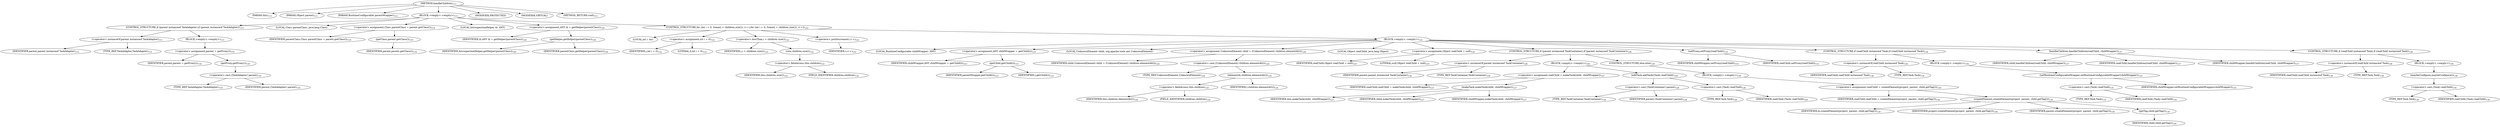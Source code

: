 digraph "handleChildren" {  
"137" [label = <(METHOD,handleChildren)<SUB>111</SUB>> ]
"11" [label = <(PARAM,this)<SUB>111</SUB>> ]
"138" [label = <(PARAM,Object parent)<SUB>111</SUB>> ]
"139" [label = <(PARAM,RuntimeConfigurable parentWrapper)<SUB>112</SUB>> ]
"140" [label = <(BLOCK,&lt;empty&gt;,&lt;empty&gt;)<SUB>113</SUB>> ]
"141" [label = <(CONTROL_STRUCTURE,if (parent instanceof TaskAdapter),if (parent instanceof TaskAdapter))<SUB>115</SUB>> ]
"142" [label = <(&lt;operator&gt;.instanceOf,parent instanceof TaskAdapter)<SUB>115</SUB>> ]
"143" [label = <(IDENTIFIER,parent,parent instanceof TaskAdapter)<SUB>115</SUB>> ]
"144" [label = <(TYPE_REF,TaskAdapter,TaskAdapter)<SUB>115</SUB>> ]
"145" [label = <(BLOCK,&lt;empty&gt;,&lt;empty&gt;)<SUB>115</SUB>> ]
"146" [label = <(&lt;operator&gt;.assignment,parent = getProxy())<SUB>116</SUB>> ]
"147" [label = <(IDENTIFIER,parent,parent = getProxy())<SUB>116</SUB>> ]
"148" [label = <(getProxy,getProxy())<SUB>116</SUB>> ]
"149" [label = <(&lt;operator&gt;.cast,(TaskAdapter) parent)<SUB>116</SUB>> ]
"150" [label = <(TYPE_REF,TaskAdapter,TaskAdapter)<SUB>116</SUB>> ]
"151" [label = <(IDENTIFIER,parent,(TaskAdapter) parent)<SUB>116</SUB>> ]
"152" [label = <(LOCAL,Class parentClass: java.lang.Class)> ]
"153" [label = <(&lt;operator&gt;.assignment,Class parentClass = parent.getClass())<SUB>119</SUB>> ]
"154" [label = <(IDENTIFIER,parentClass,Class parentClass = parent.getClass())<SUB>119</SUB>> ]
"155" [label = <(getClass,parent.getClass())<SUB>119</SUB>> ]
"156" [label = <(IDENTIFIER,parent,parent.getClass())<SUB>119</SUB>> ]
"157" [label = <(LOCAL,IntrospectionHelper ih: ANY)> ]
"158" [label = <(&lt;operator&gt;.assignment,ANY ih = getHelper(parentClass))<SUB>120</SUB>> ]
"159" [label = <(IDENTIFIER,ih,ANY ih = getHelper(parentClass))<SUB>120</SUB>> ]
"160" [label = <(getHelper,getHelper(parentClass))<SUB>120</SUB>> ]
"161" [label = <(IDENTIFIER,IntrospectionHelper,getHelper(parentClass))<SUB>120</SUB>> ]
"162" [label = <(IDENTIFIER,parentClass,getHelper(parentClass))<SUB>120</SUB>> ]
"163" [label = <(CONTROL_STRUCTURE,for (int i = 0; Some(i &lt; children.size()); i++),for (int i = 0; Some(i &lt; children.size()); i++))<SUB>122</SUB>> ]
"164" [label = <(LOCAL,int i: int)> ]
"165" [label = <(&lt;operator&gt;.assignment,int i = 0)<SUB>122</SUB>> ]
"166" [label = <(IDENTIFIER,i,int i = 0)<SUB>122</SUB>> ]
"167" [label = <(LITERAL,0,int i = 0)<SUB>122</SUB>> ]
"168" [label = <(&lt;operator&gt;.lessThan,i &lt; children.size())<SUB>122</SUB>> ]
"169" [label = <(IDENTIFIER,i,i &lt; children.size())<SUB>122</SUB>> ]
"170" [label = <(size,children.size())<SUB>122</SUB>> ]
"171" [label = <(&lt;operator&gt;.fieldAccess,this.children)<SUB>122</SUB>> ]
"172" [label = <(IDENTIFIER,this,children.size())<SUB>122</SUB>> ]
"173" [label = <(FIELD_IDENTIFIER,children,children)<SUB>122</SUB>> ]
"174" [label = <(&lt;operator&gt;.postIncrement,i++)<SUB>122</SUB>> ]
"175" [label = <(IDENTIFIER,i,i++)<SUB>122</SUB>> ]
"176" [label = <(BLOCK,&lt;empty&gt;,&lt;empty&gt;)<SUB>122</SUB>> ]
"177" [label = <(LOCAL,RuntimeConfigurable childWrapper: ANY)> ]
"178" [label = <(&lt;operator&gt;.assignment,ANY childWrapper = getChild(i))<SUB>123</SUB>> ]
"179" [label = <(IDENTIFIER,childWrapper,ANY childWrapper = getChild(i))<SUB>123</SUB>> ]
"180" [label = <(getChild,getChild(i))<SUB>123</SUB>> ]
"181" [label = <(IDENTIFIER,parentWrapper,getChild(i))<SUB>123</SUB>> ]
"182" [label = <(IDENTIFIER,i,getChild(i))<SUB>123</SUB>> ]
"183" [label = <(LOCAL,UnknownElement child: org.apache.tools.ant.UnknownElement)> ]
"184" [label = <(&lt;operator&gt;.assignment,UnknownElement child = (UnknownElement) children.elementAt(i))<SUB>124</SUB>> ]
"185" [label = <(IDENTIFIER,child,UnknownElement child = (UnknownElement) children.elementAt(i))<SUB>124</SUB>> ]
"186" [label = <(&lt;operator&gt;.cast,(UnknownElement) children.elementAt(i))<SUB>124</SUB>> ]
"187" [label = <(TYPE_REF,UnknownElement,UnknownElement)<SUB>124</SUB>> ]
"188" [label = <(elementAt,children.elementAt(i))<SUB>124</SUB>> ]
"189" [label = <(&lt;operator&gt;.fieldAccess,this.children)<SUB>124</SUB>> ]
"190" [label = <(IDENTIFIER,this,children.elementAt(i))<SUB>124</SUB>> ]
"191" [label = <(FIELD_IDENTIFIER,children,children)<SUB>124</SUB>> ]
"192" [label = <(IDENTIFIER,i,children.elementAt(i))<SUB>124</SUB>> ]
"193" [label = <(LOCAL,Object realChild: java.lang.Object)> ]
"194" [label = <(&lt;operator&gt;.assignment,Object realChild = null)<SUB>125</SUB>> ]
"195" [label = <(IDENTIFIER,realChild,Object realChild = null)<SUB>125</SUB>> ]
"196" [label = <(LITERAL,null,Object realChild = null)<SUB>125</SUB>> ]
"197" [label = <(CONTROL_STRUCTURE,if (parent instanceof TaskContainer),if (parent instanceof TaskContainer))<SUB>126</SUB>> ]
"198" [label = <(&lt;operator&gt;.instanceOf,parent instanceof TaskContainer)<SUB>126</SUB>> ]
"199" [label = <(IDENTIFIER,parent,parent instanceof TaskContainer)<SUB>126</SUB>> ]
"200" [label = <(TYPE_REF,TaskContainer,TaskContainer)<SUB>126</SUB>> ]
"201" [label = <(BLOCK,&lt;empty&gt;,&lt;empty&gt;)<SUB>126</SUB>> ]
"202" [label = <(&lt;operator&gt;.assignment,realChild = makeTask(child, childWrapper))<SUB>127</SUB>> ]
"203" [label = <(IDENTIFIER,realChild,realChild = makeTask(child, childWrapper))<SUB>127</SUB>> ]
"204" [label = <(makeTask,makeTask(child, childWrapper))<SUB>127</SUB>> ]
"10" [label = <(IDENTIFIER,this,makeTask(child, childWrapper))<SUB>127</SUB>> ]
"205" [label = <(IDENTIFIER,child,makeTask(child, childWrapper))<SUB>127</SUB>> ]
"206" [label = <(IDENTIFIER,childWrapper,makeTask(child, childWrapper))<SUB>127</SUB>> ]
"207" [label = <(addTask,addTask((Task) realChild))<SUB>128</SUB>> ]
"208" [label = <(&lt;operator&gt;.cast,(TaskContainer) parent)<SUB>128</SUB>> ]
"209" [label = <(TYPE_REF,TaskContainer,TaskContainer)<SUB>128</SUB>> ]
"210" [label = <(IDENTIFIER,parent,(TaskContainer) parent)<SUB>128</SUB>> ]
"211" [label = <(&lt;operator&gt;.cast,(Task) realChild)<SUB>128</SUB>> ]
"212" [label = <(TYPE_REF,Task,Task)<SUB>128</SUB>> ]
"213" [label = <(IDENTIFIER,realChild,(Task) realChild)<SUB>128</SUB>> ]
"214" [label = <(CONTROL_STRUCTURE,else,else)<SUB>129</SUB>> ]
"215" [label = <(BLOCK,&lt;empty&gt;,&lt;empty&gt;)<SUB>129</SUB>> ]
"216" [label = <(&lt;operator&gt;.assignment,realChild = createElement(project, parent, child.getTag()))<SUB>130</SUB>> ]
"217" [label = <(IDENTIFIER,realChild,realChild = createElement(project, parent, child.getTag()))<SUB>130</SUB>> ]
"218" [label = <(createElement,createElement(project, parent, child.getTag()))<SUB>130</SUB>> ]
"219" [label = <(IDENTIFIER,ih,createElement(project, parent, child.getTag()))<SUB>130</SUB>> ]
"220" [label = <(IDENTIFIER,project,createElement(project, parent, child.getTag()))<SUB>130</SUB>> ]
"221" [label = <(IDENTIFIER,parent,createElement(project, parent, child.getTag()))<SUB>130</SUB>> ]
"222" [label = <(getTag,child.getTag())<SUB>130</SUB>> ]
"223" [label = <(IDENTIFIER,child,child.getTag())<SUB>130</SUB>> ]
"224" [label = <(setProxy,setProxy(realChild))<SUB>133</SUB>> ]
"225" [label = <(IDENTIFIER,childWrapper,setProxy(realChild))<SUB>133</SUB>> ]
"226" [label = <(IDENTIFIER,realChild,setProxy(realChild))<SUB>133</SUB>> ]
"227" [label = <(CONTROL_STRUCTURE,if (realChild instanceof Task),if (realChild instanceof Task))<SUB>134</SUB>> ]
"228" [label = <(&lt;operator&gt;.instanceOf,realChild instanceof Task)<SUB>134</SUB>> ]
"229" [label = <(IDENTIFIER,realChild,realChild instanceof Task)<SUB>134</SUB>> ]
"230" [label = <(TYPE_REF,Task,Task)<SUB>134</SUB>> ]
"231" [label = <(BLOCK,&lt;empty&gt;,&lt;empty&gt;)<SUB>134</SUB>> ]
"232" [label = <(setRuntimeConfigurableWrapper,setRuntimeConfigurableWrapper(childWrapper))<SUB>135</SUB>> ]
"233" [label = <(&lt;operator&gt;.cast,(Task) realChild)<SUB>135</SUB>> ]
"234" [label = <(TYPE_REF,Task,Task)<SUB>135</SUB>> ]
"235" [label = <(IDENTIFIER,realChild,(Task) realChild)<SUB>135</SUB>> ]
"236" [label = <(IDENTIFIER,childWrapper,setRuntimeConfigurableWrapper(childWrapper))<SUB>135</SUB>> ]
"237" [label = <(handleChildren,handleChildren(realChild, childWrapper))<SUB>137</SUB>> ]
"238" [label = <(IDENTIFIER,child,handleChildren(realChild, childWrapper))<SUB>137</SUB>> ]
"239" [label = <(IDENTIFIER,realChild,handleChildren(realChild, childWrapper))<SUB>137</SUB>> ]
"240" [label = <(IDENTIFIER,childWrapper,handleChildren(realChild, childWrapper))<SUB>137</SUB>> ]
"241" [label = <(CONTROL_STRUCTURE,if (realChild instanceof Task),if (realChild instanceof Task))<SUB>138</SUB>> ]
"242" [label = <(&lt;operator&gt;.instanceOf,realChild instanceof Task)<SUB>138</SUB>> ]
"243" [label = <(IDENTIFIER,realChild,realChild instanceof Task)<SUB>138</SUB>> ]
"244" [label = <(TYPE_REF,Task,Task)<SUB>138</SUB>> ]
"245" [label = <(BLOCK,&lt;empty&gt;,&lt;empty&gt;)<SUB>138</SUB>> ]
"246" [label = <(maybeConfigure,maybeConfigure())<SUB>139</SUB>> ]
"247" [label = <(&lt;operator&gt;.cast,(Task) realChild)<SUB>139</SUB>> ]
"248" [label = <(TYPE_REF,Task,Task)<SUB>139</SUB>> ]
"249" [label = <(IDENTIFIER,realChild,(Task) realChild)<SUB>139</SUB>> ]
"250" [label = <(MODIFIER,PROTECTED)> ]
"251" [label = <(MODIFIER,VIRTUAL)> ]
"252" [label = <(METHOD_RETURN,void)<SUB>111</SUB>> ]
  "137" -> "11" 
  "137" -> "138" 
  "137" -> "139" 
  "137" -> "140" 
  "137" -> "250" 
  "137" -> "251" 
  "137" -> "252" 
  "140" -> "141" 
  "140" -> "152" 
  "140" -> "153" 
  "140" -> "157" 
  "140" -> "158" 
  "140" -> "163" 
  "141" -> "142" 
  "141" -> "145" 
  "142" -> "143" 
  "142" -> "144" 
  "145" -> "146" 
  "146" -> "147" 
  "146" -> "148" 
  "148" -> "149" 
  "149" -> "150" 
  "149" -> "151" 
  "153" -> "154" 
  "153" -> "155" 
  "155" -> "156" 
  "158" -> "159" 
  "158" -> "160" 
  "160" -> "161" 
  "160" -> "162" 
  "163" -> "164" 
  "163" -> "165" 
  "163" -> "168" 
  "163" -> "174" 
  "163" -> "176" 
  "165" -> "166" 
  "165" -> "167" 
  "168" -> "169" 
  "168" -> "170" 
  "170" -> "171" 
  "171" -> "172" 
  "171" -> "173" 
  "174" -> "175" 
  "176" -> "177" 
  "176" -> "178" 
  "176" -> "183" 
  "176" -> "184" 
  "176" -> "193" 
  "176" -> "194" 
  "176" -> "197" 
  "176" -> "224" 
  "176" -> "227" 
  "176" -> "237" 
  "176" -> "241" 
  "178" -> "179" 
  "178" -> "180" 
  "180" -> "181" 
  "180" -> "182" 
  "184" -> "185" 
  "184" -> "186" 
  "186" -> "187" 
  "186" -> "188" 
  "188" -> "189" 
  "188" -> "192" 
  "189" -> "190" 
  "189" -> "191" 
  "194" -> "195" 
  "194" -> "196" 
  "197" -> "198" 
  "197" -> "201" 
  "197" -> "214" 
  "198" -> "199" 
  "198" -> "200" 
  "201" -> "202" 
  "201" -> "207" 
  "202" -> "203" 
  "202" -> "204" 
  "204" -> "10" 
  "204" -> "205" 
  "204" -> "206" 
  "207" -> "208" 
  "207" -> "211" 
  "208" -> "209" 
  "208" -> "210" 
  "211" -> "212" 
  "211" -> "213" 
  "214" -> "215" 
  "215" -> "216" 
  "216" -> "217" 
  "216" -> "218" 
  "218" -> "219" 
  "218" -> "220" 
  "218" -> "221" 
  "218" -> "222" 
  "222" -> "223" 
  "224" -> "225" 
  "224" -> "226" 
  "227" -> "228" 
  "227" -> "231" 
  "228" -> "229" 
  "228" -> "230" 
  "231" -> "232" 
  "232" -> "233" 
  "232" -> "236" 
  "233" -> "234" 
  "233" -> "235" 
  "237" -> "238" 
  "237" -> "239" 
  "237" -> "240" 
  "241" -> "242" 
  "241" -> "245" 
  "242" -> "243" 
  "242" -> "244" 
  "245" -> "246" 
  "246" -> "247" 
  "247" -> "248" 
  "247" -> "249" 
}
